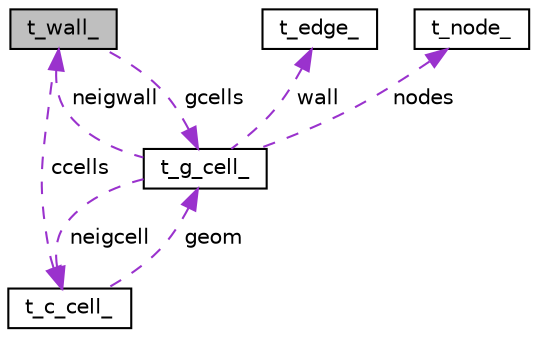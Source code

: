 digraph "t_wall_"
{
 // LATEX_PDF_SIZE
  edge [fontname="Helvetica",fontsize="10",labelfontname="Helvetica",labelfontsize="10"];
  node [fontname="Helvetica",fontsize="10",shape=record];
  Node1 [label="t_wall_",height=0.2,width=0.4,color="black", fillcolor="grey75", style="filled", fontcolor="black",tooltip="Wall characteristics for computation."];
  Node2 -> Node1 [dir="back",color="darkorchid3",fontsize="10",style="dashed",label=" ccells" ];
  Node2 [label="t_c_cell_",height=0.2,width=0.4,color="black", fillcolor="white", style="filled",URL="$structt__c__cell__.html",tooltip="Calculus cells: flow variables in cells."];
  Node3 -> Node2 [dir="back",color="darkorchid3",fontsize="10",style="dashed",label=" geom" ];
  Node3 [label="t_g_cell_",height=0.2,width=0.4,color="black", fillcolor="white", style="filled",URL="$structt__g__cell__.html",tooltip="Geometry cells: mesh characteristics in cells."];
  Node2 -> Node3 [dir="back",color="darkorchid3",fontsize="10",style="dashed",label=" neigcell" ];
  Node4 -> Node3 [dir="back",color="darkorchid3",fontsize="10",style="dashed",label=" wall" ];
  Node4 [label="t_edge_",height=0.2,width=0.4,color="black", fillcolor="white", style="filled",URL="$structt__edge__.html",tooltip="Geometrical edges for mesh topology construction."];
  Node1 -> Node3 [dir="back",color="darkorchid3",fontsize="10",style="dashed",label=" neigwall" ];
  Node5 -> Node3 [dir="back",color="darkorchid3",fontsize="10",style="dashed",label=" nodes" ];
  Node5 [label="t_node_",height=0.2,width=0.4,color="black", fillcolor="white", style="filled",URL="$structt__node__.html",tooltip="Geometry mesh node."];
  Node3 -> Node1 [dir="back",color="darkorchid3",fontsize="10",style="dashed",label=" gcells" ];
}

